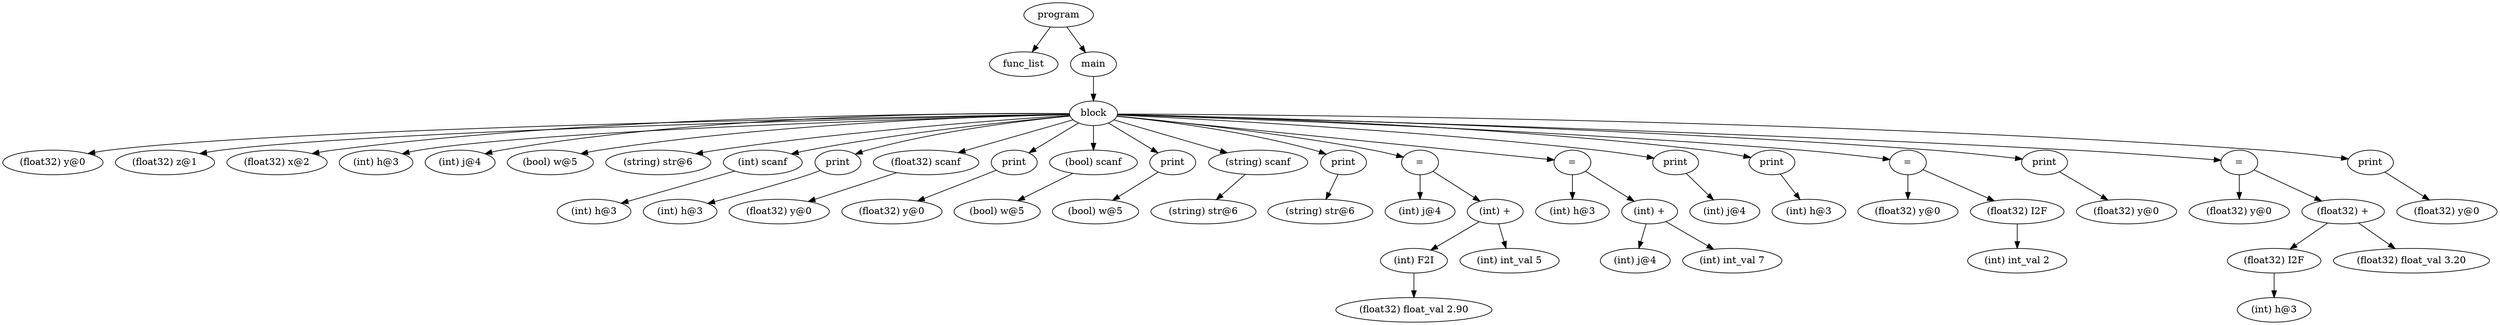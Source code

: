 digraph {
graph [ordering="out"];
node0[label="program"];
node1[label="func_list"];
node0 -> node1;
node2[label="main"];
node3[label="block"];
node4[label="(float32) y@0"];
node3 -> node4;
node5[label="(float32) z@1"];
node3 -> node5;
node6[label="(float32) x@2"];
node3 -> node6;
node7[label="(int) h@3"];
node3 -> node7;
node8[label="(int) j@4"];
node3 -> node8;
node9[label="(bool) w@5"];
node3 -> node9;
node10[label="(string) str@6"];
node3 -> node10;
node11[label="(int) scanf"];
node12[label="(int) h@3"];
node11 -> node12;
node3 -> node11;
node13[label="print"];
node14[label="(int) h@3"];
node13 -> node14;
node3 -> node13;
node15[label="(float32) scanf"];
node16[label="(float32) y@0"];
node15 -> node16;
node3 -> node15;
node17[label="print"];
node18[label="(float32) y@0"];
node17 -> node18;
node3 -> node17;
node19[label="(bool) scanf"];
node20[label="(bool) w@5"];
node19 -> node20;
node3 -> node19;
node21[label="print"];
node22[label="(bool) w@5"];
node21 -> node22;
node3 -> node21;
node23[label="(string) scanf"];
node24[label="(string) str@6"];
node23 -> node24;
node3 -> node23;
node25[label="print"];
node26[label="(string) str@6"];
node25 -> node26;
node3 -> node25;
node27[label="="];
node28[label="(int) j@4"];
node27 -> node28;
node29[label="(int) +"];
node30[label="(int) F2I"];
node31[label="(float32) float_val 2.90"];
node30 -> node31;
node29 -> node30;
node32[label="(int) int_val 5"];
node29 -> node32;
node27 -> node29;
node3 -> node27;
node33[label="="];
node34[label="(int) h@3"];
node33 -> node34;
node35[label="(int) +"];
node36[label="(int) j@4"];
node35 -> node36;
node37[label="(int) int_val 7"];
node35 -> node37;
node33 -> node35;
node3 -> node33;
node38[label="print"];
node39[label="(int) j@4"];
node38 -> node39;
node3 -> node38;
node40[label="print"];
node41[label="(int) h@3"];
node40 -> node41;
node3 -> node40;
node42[label="="];
node43[label="(float32) y@0"];
node42 -> node43;
node44[label="(float32) I2F"];
node45[label="(int) int_val 2"];
node44 -> node45;
node42 -> node44;
node3 -> node42;
node46[label="print"];
node47[label="(float32) y@0"];
node46 -> node47;
node3 -> node46;
node48[label="="];
node49[label="(float32) y@0"];
node48 -> node49;
node50[label="(float32) +"];
node51[label="(float32) I2F"];
node52[label="(int) h@3"];
node51 -> node52;
node50 -> node51;
node53[label="(float32) float_val 3.20"];
node50 -> node53;
node48 -> node50;
node3 -> node48;
node54[label="print"];
node55[label="(float32) y@0"];
node54 -> node55;
node3 -> node54;
node2 -> node3;
node0 -> node2;
}
